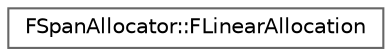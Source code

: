 digraph "Graphical Class Hierarchy"
{
 // INTERACTIVE_SVG=YES
 // LATEX_PDF_SIZE
  bgcolor="transparent";
  edge [fontname=Helvetica,fontsize=10,labelfontname=Helvetica,labelfontsize=10];
  node [fontname=Helvetica,fontsize=10,shape=box,height=0.2,width=0.4];
  rankdir="LR";
  Node0 [id="Node000000",label="FSpanAllocator::FLinearAllocation",height=0.2,width=0.4,color="grey40", fillcolor="white", style="filled",URL="$dc/dba/structFSpanAllocator_1_1FLinearAllocation.html",tooltip=" "];
}
